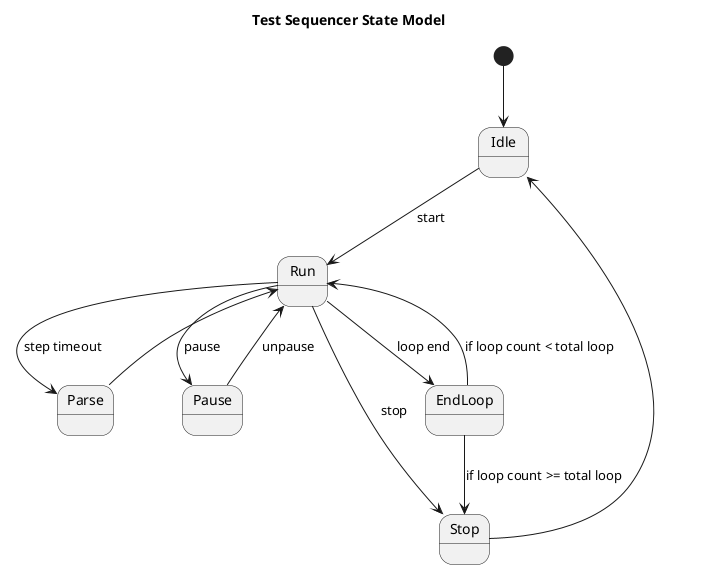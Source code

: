 @startuml
title Test Sequencer State Model
[*] --> Idle
Idle --> Run : start
Run --> Parse : step timeout
Parse --> Run
Run --> Pause : pause
Pause --> Run : unpause
Run --> Stop : stop
Stop --> Idle
Run --> EndLoop : loop end
EndLoop --> Run : if loop count < total loop
EndLoop --> Stop : if loop count >= total loop

@enduml
